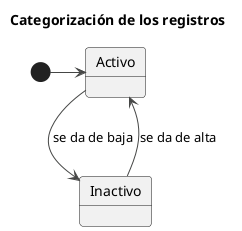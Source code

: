 @startuml
!theme vibrant
title Categorización de los registros
[*] -r-> Activo
Activo --> Inactivo : se da de baja
Inactivo --> Activo : se da de alta
@enduml